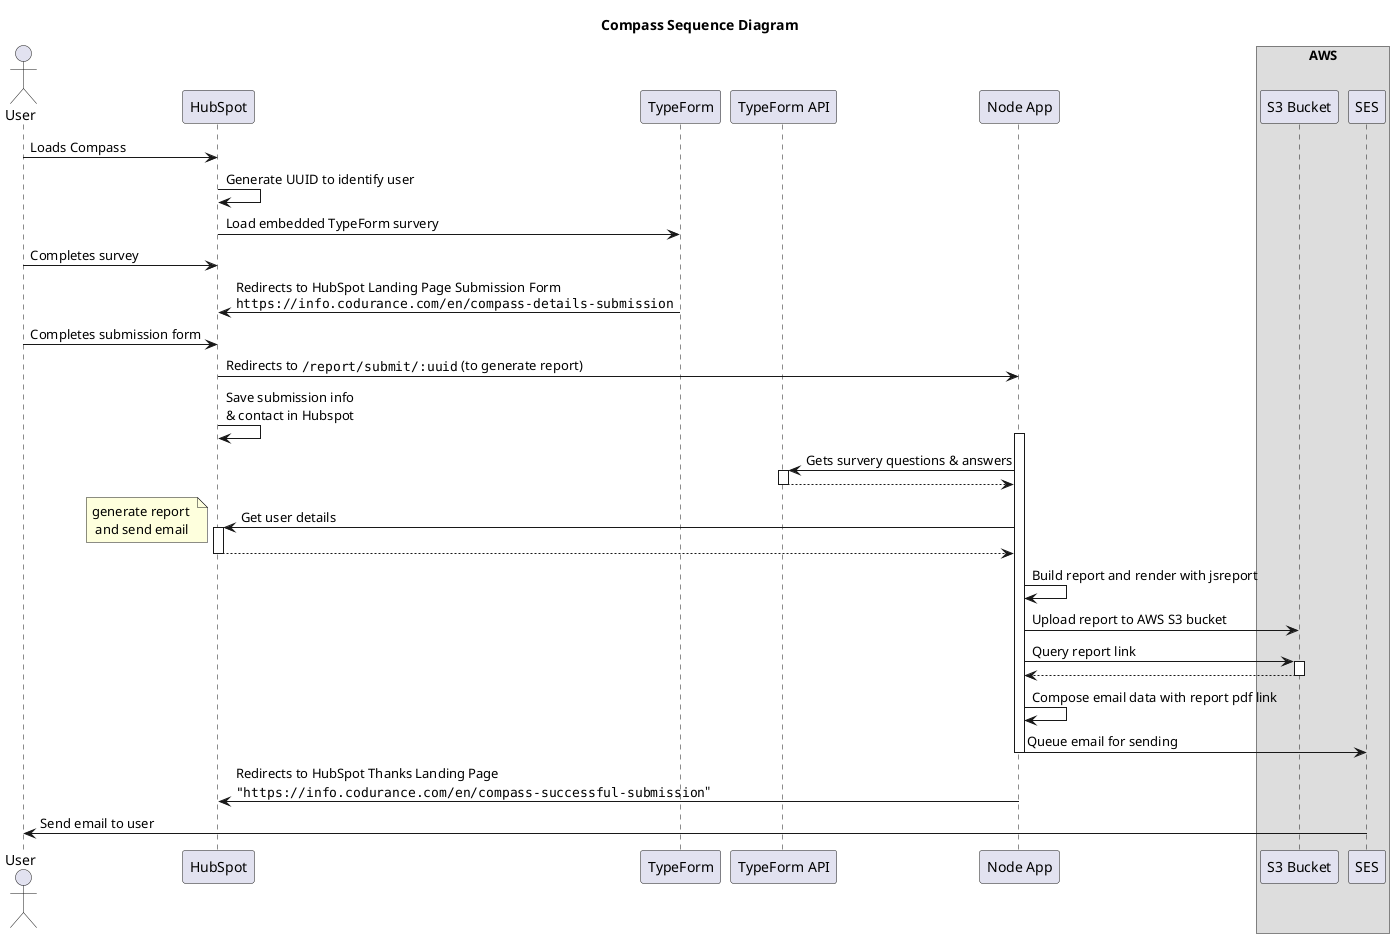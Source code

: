 @startuml
skinparam BoxPadding 10
title Compass Sequence Diagram

actor "User"
participant "HubSpot"
participant "TypeForm" as TypeForm
participant "TypeForm API" as TypeFormApi
participant "Node App" as NodeApp
box AWS
participant "S3 Bucket" as s3
participant "SES"
end box
User -> HubSpot: Loads Compass
HubSpot -> HubSpot: Generate UUID to identify user
HubSpot -> TypeForm: Load embedded TypeForm survery
User -> HubSpot: Completes survey
TypeForm -> HubSpot: Redirects to HubSpot Landing Page Submission Form\n""https://info.codurance.com/en/compass-details-submission""
User -> HubSpot: Completes submission form
NodeApp <- HubSpot: Redirects to ""/report/submit/:uuid"" (to generate report)
HubSpot -> HubSpot: Save submission info \n& contact in Hubspot
activate NodeApp
NodeApp -> TypeFormApi: Gets survery questions & answers
activate TypeFormApi
NodeApp <--TypeFormApi
deactivate TypeFormApi
NodeApp -> HubSpot: Get user details
note left: generate report \n and send email 
activate HubSpot
NodeApp <-- HubSpot
deactivate HubSpot
NodeApp -> NodeApp: Build report and render with jsreport
NodeApp -> s3: Upload report to AWS S3 bucket
NodeApp -> s3: Query report link
activate s3
NodeApp <-- s3:
deactivate s3
NodeApp -> NodeApp: Compose email data with report pdf link
NodeApp -> SES: Queue email for sending
deactivate NodeApp
NodeApp -> HubSpot: Redirects to HubSpot Thanks Landing Page\n"""https://info.codurance.com/en/compass-successful-submission"""
SES -> User: Send email to user
@enduml